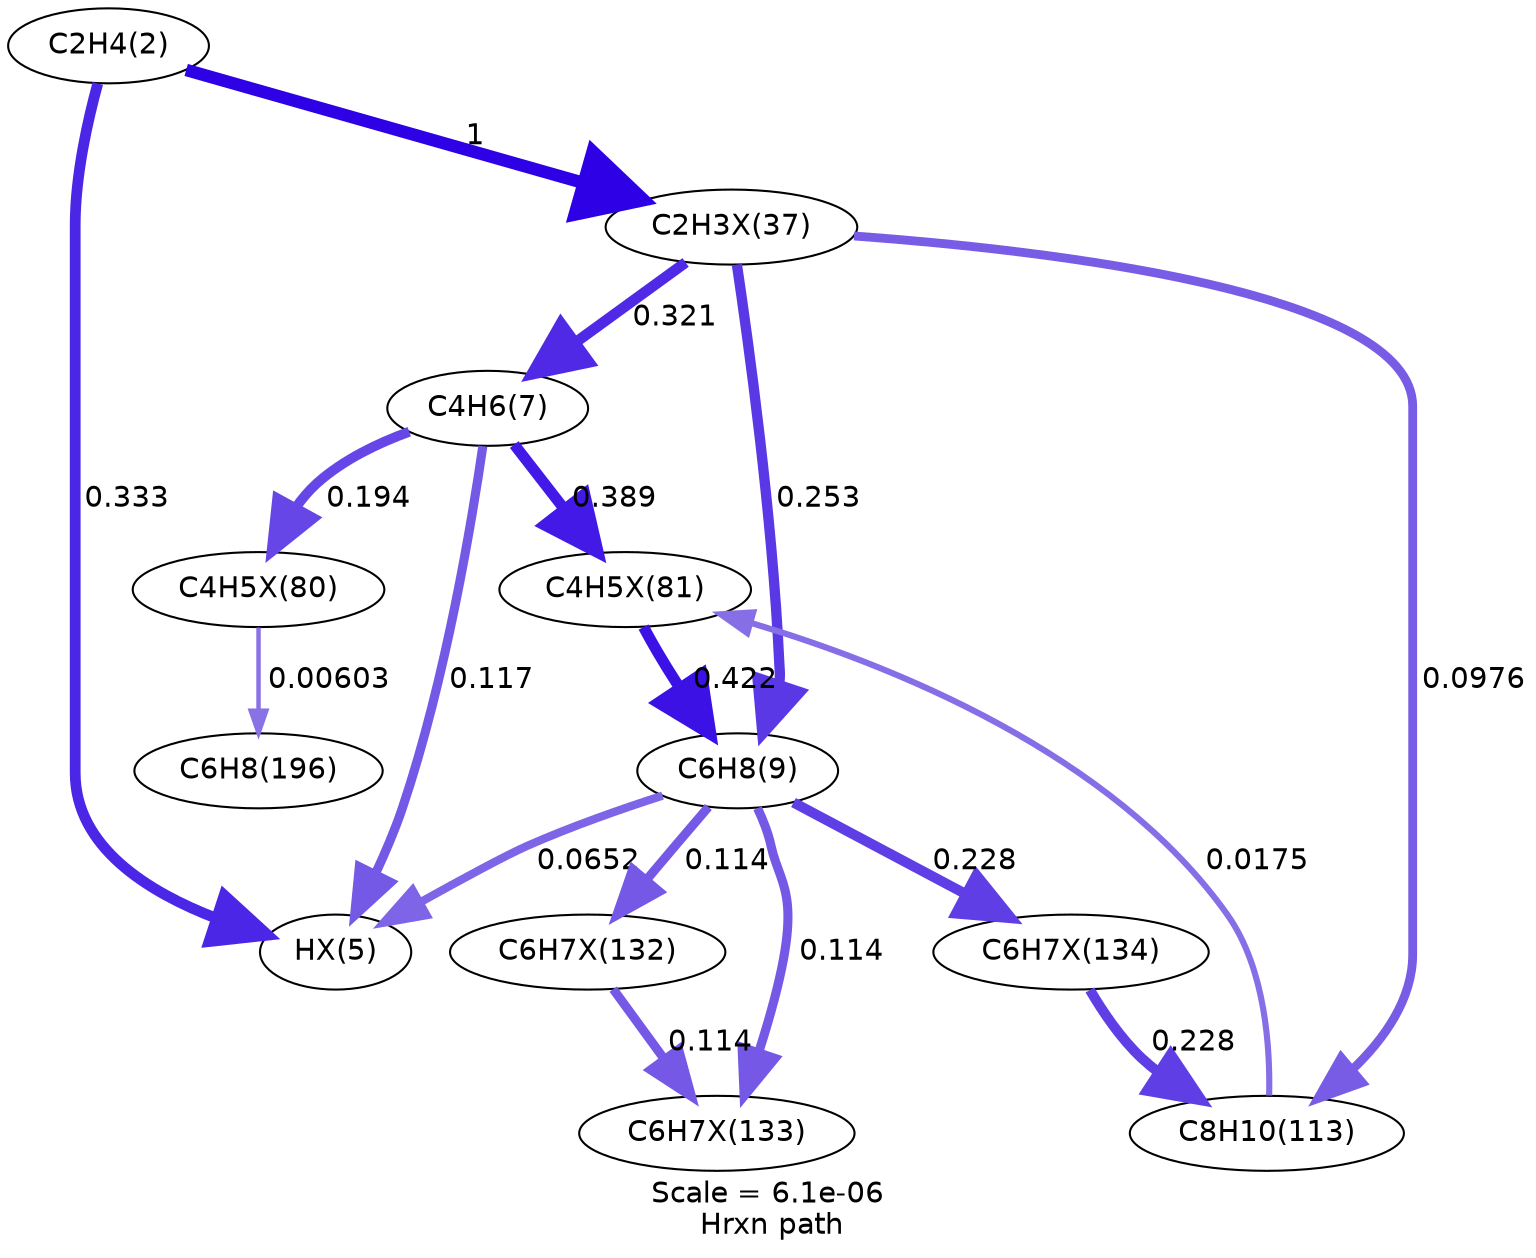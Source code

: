 digraph reaction_paths {
center=1;
s5 -> s38[fontname="Helvetica", style="setlinewidth(5.17)", arrowsize=2.59, color="0.7, 0.833, 0.9"
, label=" 0.333"];
s5 -> s39[fontname="Helvetica", style="setlinewidth(6)", arrowsize=3, color="0.7, 1.5, 0.9"
, label=" 1"];
s8 -> s38[fontname="Helvetica", style="setlinewidth(4.38)", arrowsize=2.19, color="0.7, 0.617, 0.9"
, label=" 0.117"];
s9 -> s38[fontname="Helvetica", style="setlinewidth(3.94)", arrowsize=1.97, color="0.7, 0.565, 0.9"
, label=" 0.0652"];
s39 -> s8[fontname="Helvetica", style="setlinewidth(5.14)", arrowsize=2.57, color="0.7, 0.821, 0.9"
, label=" 0.321"];
s39 -> s9[fontname="Helvetica", style="setlinewidth(4.96)", arrowsize=2.48, color="0.7, 0.753, 0.9"
, label=" 0.253"];
s39 -> s11[fontname="Helvetica", style="setlinewidth(4.24)", arrowsize=2.12, color="0.7, 0.598, 0.9"
, label=" 0.0976"];
s8 -> s46[fontname="Helvetica", style="setlinewidth(5.29)", arrowsize=2.64, color="0.7, 0.889, 0.9"
, label=" 0.389"];
s8 -> s45[fontname="Helvetica", style="setlinewidth(4.76)", arrowsize=2.38, color="0.7, 0.694, 0.9"
, label=" 0.194"];
s46 -> s9[fontname="Helvetica", style="setlinewidth(5.35)", arrowsize=2.67, color="0.7, 0.922, 0.9"
, label=" 0.422"];
s11 -> s46[fontname="Helvetica", style="setlinewidth(2.95)", arrowsize=1.47, color="0.7, 0.518, 0.9"
, label=" 0.0175"];
s9 -> s49[fontname="Helvetica", style="setlinewidth(4.88)", arrowsize=2.44, color="0.7, 0.728, 0.9"
, label=" 0.228"];
s9 -> s48[fontname="Helvetica", style="setlinewidth(4.36)", arrowsize=2.18, color="0.7, 0.614, 0.9"
, label=" 0.114"];
s9 -> s47[fontname="Helvetica", style="setlinewidth(4.36)", arrowsize=2.18, color="0.7, 0.614, 0.9"
, label=" 0.114"];
s45 -> s15[fontname="Helvetica", style="setlinewidth(2.14)", arrowsize=1.07, color="0.7, 0.506, 0.9"
, label=" 0.00603"];
s49 -> s11[fontname="Helvetica", style="setlinewidth(4.88)", arrowsize=2.44, color="0.7, 0.728, 0.9"
, label=" 0.228"];
s47 -> s48[fontname="Helvetica", style="setlinewidth(4.36)", arrowsize=2.18, color="0.7, 0.614, 0.9"
, label=" 0.114"];
s5 [ fontname="Helvetica", label="C2H4(2)"];
s8 [ fontname="Helvetica", label="C4H6(7)"];
s9 [ fontname="Helvetica", label="C6H8(9)"];
s11 [ fontname="Helvetica", label="C8H10(113)"];
s15 [ fontname="Helvetica", label="C6H8(196)"];
s38 [ fontname="Helvetica", label="HX(5)"];
s39 [ fontname="Helvetica", label="C2H3X(37)"];
s45 [ fontname="Helvetica", label="C4H5X(80)"];
s46 [ fontname="Helvetica", label="C4H5X(81)"];
s47 [ fontname="Helvetica", label="C6H7X(132)"];
s48 [ fontname="Helvetica", label="C6H7X(133)"];
s49 [ fontname="Helvetica", label="C6H7X(134)"];
 label = "Scale = 6.1e-06\l Hrxn path";
 fontname = "Helvetica";
}
